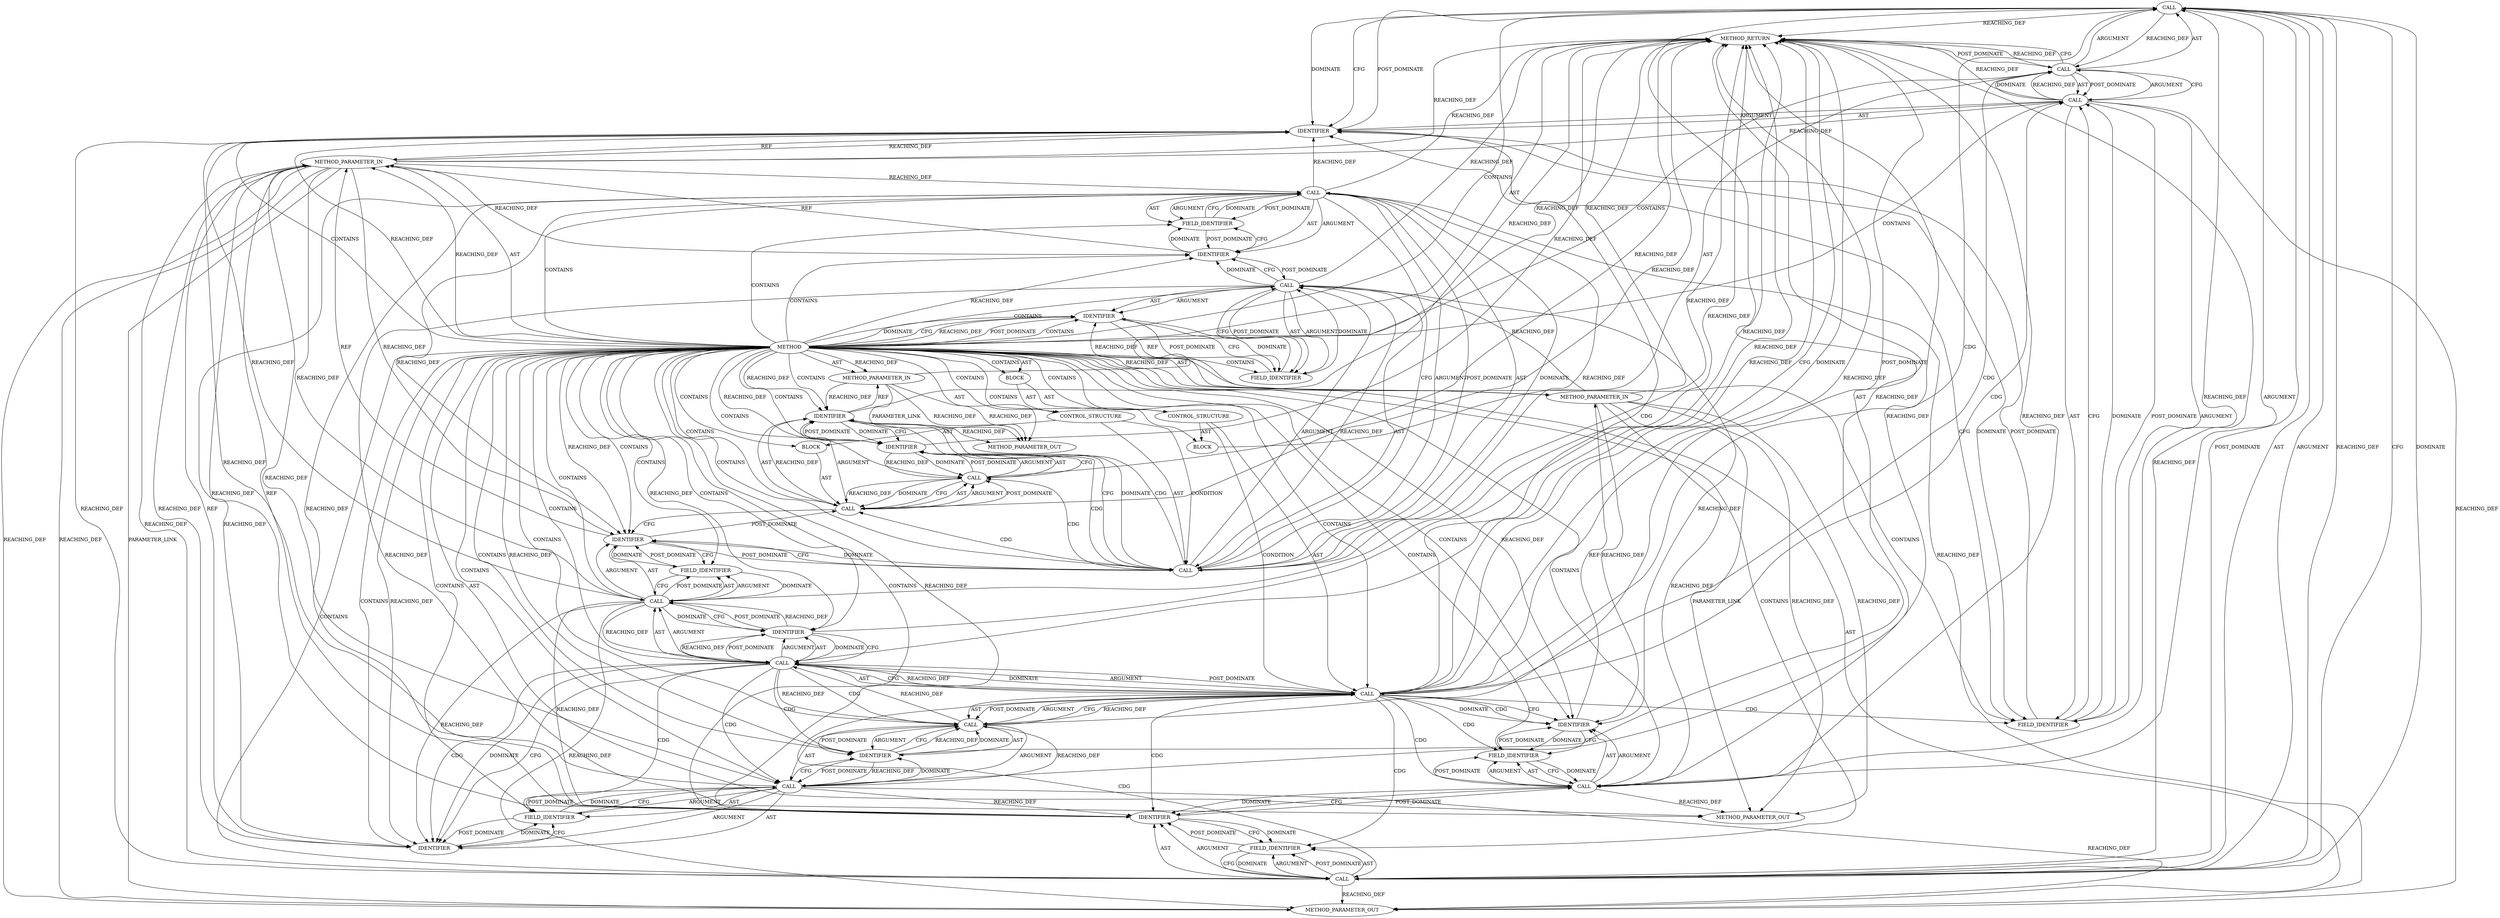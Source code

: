 digraph {
  677 [label=CALL ORDER=1 ARGUMENT_INDEX=1 CODE="ctx->iv + prot->salt_size" COLUMN_NUMBER=24 METHOD_FULL_NAME="<operator>.addition" LINE_NUMBER=315 TYPE_FULL_NAME="<empty>" DISPATCH_TYPE="STATIC_DISPATCH" SIGNATURE="" NAME="<operator>.addition"]
  680 [label=FIELD_IDENTIFIER ORDER=2 ARGUMENT_INDEX=2 CODE="iv" COLUMN_NUMBER=24 LINE_NUMBER=315 CANONICAL_NAME="iv"]
  687 [label=METHOD_RETURN ORDER=5 CODE="RET" COLUMN_NUMBER=1 LINE_NUMBER=306 TYPE_FULL_NAME="void" EVALUATION_STRATEGY="BY_VALUE"]
  682 [label=IDENTIFIER ORDER=1 ARGUMENT_INDEX=1 CODE="prot" COLUMN_NUMBER=34 LINE_NUMBER=315 TYPE_FULL_NAME="tls_prot_info*" NAME="prot"]
  21264 [label=METHOD_PARAMETER_OUT ORDER=1 CODE="struct sock *sk" IS_VARIADIC=false COLUMN_NUMBER=23 LINE_NUMBER=307 TYPE_FULL_NAME="sock*" EVALUATION_STRATEGY="BY_VALUE" INDEX=1 NAME="sk"]
  659 [label=CALL ORDER=1 ARGUMENT_INDEX=1 CODE="tls_err_abort(sk, -EBADMSG)" COLUMN_NUMBER=3 METHOD_FULL_NAME="tls_err_abort" LINE_NUMBER=311 TYPE_FULL_NAME="<empty>" DISPATCH_TYPE="STATIC_DISPATCH" SIGNATURE="" NAME="tls_err_abort"]
  653 [label=IDENTIFIER ORDER=1 ARGUMENT_INDEX=1 CODE="ctx" COLUMN_NUMBER=27 LINE_NUMBER=310 TYPE_FULL_NAME="cipher_context*" NAME="ctx"]
  663 [label=CONTROL_STRUCTURE CONTROL_STRUCTURE_TYPE="IF" ORDER=2 PARSER_TYPE_NAME="CASTIfStatement" ARGUMENT_INDEX=-1 CODE="if (prot->version != TLS_1_3_VERSION &&
	    prot->cipher_type != TLS_CIPHER_CHACHA20_POLY1305)" COLUMN_NUMBER=2 LINE_NUMBER=313]
  681 [label=CALL ORDER=2 ARGUMENT_INDEX=2 CODE="prot->salt_size" COLUMN_NUMBER=34 METHOD_FULL_NAME="<operator>.indirectFieldAccess" LINE_NUMBER=315 TYPE_FULL_NAME="<empty>" DISPATCH_TYPE="STATIC_DISPATCH" SIGNATURE="" NAME="<operator>.indirectFieldAccess"]
  662 [label=IDENTIFIER ORDER=1 ARGUMENT_INDEX=1 CODE="EBADMSG" COLUMN_NUMBER=22 LINE_NUMBER=311 TYPE_FULL_NAME="ANY" NAME="EBADMSG"]
  654 [label=FIELD_IDENTIFIER ORDER=2 ARGUMENT_INDEX=2 CODE="rec_seq" COLUMN_NUMBER=27 LINE_NUMBER=310 CANONICAL_NAME="rec_seq"]
  685 [label=IDENTIFIER ORDER=1 ARGUMENT_INDEX=1 CODE="prot" COLUMN_NUMBER=10 LINE_NUMBER=316 TYPE_FULL_NAME="tls_prot_info*" NAME="prot"]
  678 [label=CALL ORDER=1 ARGUMENT_INDEX=1 CODE="ctx->iv" COLUMN_NUMBER=24 METHOD_FULL_NAME="<operator>.indirectFieldAccess" LINE_NUMBER=315 TYPE_FULL_NAME="<empty>" DISPATCH_TYPE="STATIC_DISPATCH" SIGNATURE="" NAME="<operator>.indirectFieldAccess"]
  671 [label=CALL ORDER=1 ARGUMENT_INDEX=1 CODE="prot->cipher_type" COLUMN_NUMBER=6 METHOD_FULL_NAME="<operator>.indirectFieldAccess" LINE_NUMBER=314 TYPE_FULL_NAME="<empty>" DISPATCH_TYPE="STATIC_DISPATCH" SIGNATURE="" NAME="<operator>.indirectFieldAccess"]
  683 [label=FIELD_IDENTIFIER ORDER=2 ARGUMENT_INDEX=2 CODE="salt_size" COLUMN_NUMBER=34 LINE_NUMBER=315 CANONICAL_NAME="salt_size"]
  656 [label=IDENTIFIER ORDER=1 ARGUMENT_INDEX=1 CODE="prot" COLUMN_NUMBER=41 LINE_NUMBER=310 TYPE_FULL_NAME="tls_prot_info*" NAME="prot"]
  652 [label=CALL ORDER=1 ARGUMENT_INDEX=1 CODE="ctx->rec_seq" COLUMN_NUMBER=27 METHOD_FULL_NAME="<operator>.indirectFieldAccess" LINE_NUMBER=310 TYPE_FULL_NAME="<empty>" DISPATCH_TYPE="STATIC_DISPATCH" SIGNATURE="" NAME="<operator>.indirectFieldAccess"]
  660 [label=IDENTIFIER ORDER=1 ARGUMENT_INDEX=1 CODE="sk" COLUMN_NUMBER=17 LINE_NUMBER=311 TYPE_FULL_NAME="sock*" NAME="sk"]
  686 [label=FIELD_IDENTIFIER ORDER=2 ARGUMENT_INDEX=2 CODE="iv_size" COLUMN_NUMBER=10 LINE_NUMBER=316 CANONICAL_NAME="iv_size"]
  670 [label=CALL ORDER=2 ARGUMENT_INDEX=2 CODE="prot->cipher_type != TLS_CIPHER_CHACHA20_POLY1305" COLUMN_NUMBER=6 METHOD_FULL_NAME="<operator>.notEquals" LINE_NUMBER=314 TYPE_FULL_NAME="<empty>" DISPATCH_TYPE="STATIC_DISPATCH" SIGNATURE="" NAME="<operator>.notEquals"]
  649 [label=BLOCK ORDER=4 ARGUMENT_INDEX=-1 CODE="{
	if (tls_bigint_increment(ctx->rec_seq, prot->rec_seq_size))
		tls_err_abort(sk, -EBADMSG);

	if (prot->version != TLS_1_3_VERSION &&
	    prot->cipher_type != TLS_CIPHER_CHACHA20_POLY1305)
		tls_bigint_increment(ctx->iv + prot->salt_size,
				     prot->iv_size);
}" COLUMN_NUMBER=1 LINE_NUMBER=309 TYPE_FULL_NAME="void"]
  666 [label=CALL ORDER=1 ARGUMENT_INDEX=1 CODE="prot->version" COLUMN_NUMBER=6 METHOD_FULL_NAME="<operator>.indirectFieldAccess" LINE_NUMBER=313 TYPE_FULL_NAME="<empty>" DISPATCH_TYPE="STATIC_DISPATCH" SIGNATURE="" NAME="<operator>.indirectFieldAccess"]
  675 [label=BLOCK ORDER=2 ARGUMENT_INDEX=-1 CODE="<empty>" COLUMN_NUMBER=3 LINE_NUMBER=315 TYPE_FULL_NAME="void"]
  651 [label=CALL ORDER=1 ARGUMENT_INDEX=-1 CODE="tls_bigint_increment(ctx->rec_seq, prot->rec_seq_size)" COLUMN_NUMBER=6 METHOD_FULL_NAME="tls_bigint_increment" LINE_NUMBER=310 TYPE_FULL_NAME="<empty>" DISPATCH_TYPE="STATIC_DISPATCH" SIGNATURE="" NAME="tls_bigint_increment"]
  684 [label=CALL ORDER=2 ARGUMENT_INDEX=2 CODE="prot->iv_size" COLUMN_NUMBER=10 METHOD_FULL_NAME="<operator>.indirectFieldAccess" LINE_NUMBER=316 TYPE_FULL_NAME="<empty>" DISPATCH_TYPE="STATIC_DISPATCH" SIGNATURE="" NAME="<operator>.indirectFieldAccess"]
  650 [label=CONTROL_STRUCTURE CONTROL_STRUCTURE_TYPE="IF" ORDER=1 PARSER_TYPE_NAME="CASTIfStatement" ARGUMENT_INDEX=-1 CODE="if (tls_bigint_increment(ctx->rec_seq, prot->rec_seq_size))" COLUMN_NUMBER=2 LINE_NUMBER=310]
  679 [label=IDENTIFIER ORDER=1 ARGUMENT_INDEX=1 CODE="ctx" COLUMN_NUMBER=24 LINE_NUMBER=315 TYPE_FULL_NAME="cipher_context*" NAME="ctx"]
  665 [label=CALL ORDER=1 ARGUMENT_INDEX=1 CODE="prot->version != TLS_1_3_VERSION" COLUMN_NUMBER=6 METHOD_FULL_NAME="<operator>.notEquals" LINE_NUMBER=313 TYPE_FULL_NAME="<empty>" DISPATCH_TYPE="STATIC_DISPATCH" SIGNATURE="" NAME="<operator>.notEquals"]
  674 [label=IDENTIFIER ORDER=2 ARGUMENT_INDEX=2 CODE="TLS_CIPHER_CHACHA20_POLY1305" COLUMN_NUMBER=27 LINE_NUMBER=314 TYPE_FULL_NAME="ANY" NAME="TLS_CIPHER_CHACHA20_POLY1305"]
  21265 [label=METHOD_PARAMETER_OUT ORDER=2 CODE="struct tls_prot_info *prot" IS_VARIADIC=false COLUMN_NUMBER=40 LINE_NUMBER=307 TYPE_FULL_NAME="tls_prot_info*" EVALUATION_STRATEGY="BY_VALUE" INDEX=2 NAME="prot"]
  672 [label=IDENTIFIER ORDER=1 ARGUMENT_INDEX=1 CODE="prot" COLUMN_NUMBER=6 LINE_NUMBER=314 TYPE_FULL_NAME="tls_prot_info*" NAME="prot"]
  669 [label=IDENTIFIER ORDER=2 ARGUMENT_INDEX=2 CODE="TLS_1_3_VERSION" COLUMN_NUMBER=23 LINE_NUMBER=313 TYPE_FULL_NAME="ANY" NAME="TLS_1_3_VERSION"]
  658 [label=BLOCK ORDER=2 ARGUMENT_INDEX=-1 CODE="<empty>" COLUMN_NUMBER=3 LINE_NUMBER=311 TYPE_FULL_NAME="void"]
  676 [label=CALL ORDER=1 ARGUMENT_INDEX=1 CODE="tls_bigint_increment(ctx->iv + prot->salt_size,
				     prot->iv_size)" COLUMN_NUMBER=3 METHOD_FULL_NAME="tls_bigint_increment" LINE_NUMBER=315 TYPE_FULL_NAME="<empty>" DISPATCH_TYPE="STATIC_DISPATCH" SIGNATURE="" NAME="tls_bigint_increment"]
  667 [label=IDENTIFIER ORDER=1 ARGUMENT_INDEX=1 CODE="prot" COLUMN_NUMBER=6 LINE_NUMBER=313 TYPE_FULL_NAME="tls_prot_info*" NAME="prot"]
  647 [label=METHOD_PARAMETER_IN ORDER=2 CODE="struct tls_prot_info *prot" IS_VARIADIC=false COLUMN_NUMBER=40 LINE_NUMBER=307 TYPE_FULL_NAME="tls_prot_info*" EVALUATION_STRATEGY="BY_VALUE" INDEX=2 NAME="prot"]
  673 [label=FIELD_IDENTIFIER ORDER=2 ARGUMENT_INDEX=2 CODE="cipher_type" COLUMN_NUMBER=6 LINE_NUMBER=314 CANONICAL_NAME="cipher_type"]
  648 [label=METHOD_PARAMETER_IN ORDER=3 CODE="struct cipher_context *ctx" IS_VARIADIC=false COLUMN_NUMBER=9 LINE_NUMBER=308 TYPE_FULL_NAME="cipher_context*" EVALUATION_STRATEGY="BY_VALUE" INDEX=3 NAME="ctx"]
  661 [label=CALL ORDER=2 ARGUMENT_INDEX=2 CODE="-EBADMSG" COLUMN_NUMBER=21 METHOD_FULL_NAME="<operator>.minus" LINE_NUMBER=311 TYPE_FULL_NAME="<empty>" DISPATCH_TYPE="STATIC_DISPATCH" SIGNATURE="" NAME="<operator>.minus"]
  668 [label=FIELD_IDENTIFIER ORDER=2 ARGUMENT_INDEX=2 CODE="version" COLUMN_NUMBER=6 LINE_NUMBER=313 CANONICAL_NAME="version"]
  655 [label=CALL ORDER=2 ARGUMENT_INDEX=2 CODE="prot->rec_seq_size" COLUMN_NUMBER=41 METHOD_FULL_NAME="<operator>.indirectFieldAccess" LINE_NUMBER=310 TYPE_FULL_NAME="<empty>" DISPATCH_TYPE="STATIC_DISPATCH" SIGNATURE="" NAME="<operator>.indirectFieldAccess"]
  664 [label=CALL ORDER=1 ARGUMENT_INDEX=-1 CODE="prot->version != TLS_1_3_VERSION &&
	    prot->cipher_type != TLS_CIPHER_CHACHA20_POLY1305" COLUMN_NUMBER=6 METHOD_FULL_NAME="<operator>.logicalAnd" LINE_NUMBER=313 TYPE_FULL_NAME="<empty>" DISPATCH_TYPE="STATIC_DISPATCH" SIGNATURE="" NAME="<operator>.logicalAnd"]
  657 [label=FIELD_IDENTIFIER ORDER=2 ARGUMENT_INDEX=2 CODE="rec_seq_size" COLUMN_NUMBER=41 LINE_NUMBER=310 CANONICAL_NAME="rec_seq_size"]
  645 [label=METHOD COLUMN_NUMBER=1 LINE_NUMBER=306 COLUMN_NUMBER_END=1 IS_EXTERNAL=false SIGNATURE="void tls_advance_record_sn (sock*,tls_prot_info*,cipher_context*)" NAME="tls_advance_record_sn" AST_PARENT_TYPE="TYPE_DECL" AST_PARENT_FULL_NAME="tls.h:<global>" ORDER=78 CODE="static inline void
tls_advance_record_sn(struct sock *sk, struct tls_prot_info *prot,
		      struct cipher_context *ctx)
{
	if (tls_bigint_increment(ctx->rec_seq, prot->rec_seq_size))
		tls_err_abort(sk, -EBADMSG);

	if (prot->version != TLS_1_3_VERSION &&
	    prot->cipher_type != TLS_CIPHER_CHACHA20_POLY1305)
		tls_bigint_increment(ctx->iv + prot->salt_size,
				     prot->iv_size);
}" FULL_NAME="tls_advance_record_sn" LINE_NUMBER_END=317 FILENAME="tls.h"]
  21266 [label=METHOD_PARAMETER_OUT ORDER=3 CODE="struct cipher_context *ctx" IS_VARIADIC=false COLUMN_NUMBER=9 LINE_NUMBER=308 TYPE_FULL_NAME="cipher_context*" EVALUATION_STRATEGY="BY_VALUE" INDEX=3 NAME="ctx"]
  646 [label=METHOD_PARAMETER_IN ORDER=1 CODE="struct sock *sk" IS_VARIADIC=false COLUMN_NUMBER=23 LINE_NUMBER=307 TYPE_FULL_NAME="sock*" EVALUATION_STRATEGY="BY_VALUE" INDEX=1 NAME="sk"]
  666 -> 669 [label=DOMINATE ]
  678 -> 21266 [label=REACHING_DEF VARIABLE="ctx->iv"]
  666 -> 667 [label=ARGUMENT ]
  663 -> 664 [label=CONDITION ]
  664 -> 679 [label=CFG ]
  645 -> 670 [label=CONTAINS ]
  645 -> 686 [label=CONTAINS ]
  647 -> 684 [label=REACHING_DEF VARIABLE="prot"]
  651 -> 655 [label=ARGUMENT ]
  677 -> 687 [label=REACHING_DEF VARIABLE="ctx->iv + prot->salt_size"]
  664 -> 687 [label=REACHING_DEF VARIABLE="prot->version != TLS_1_3_VERSION &&
	    prot->cipher_type != TLS_CIPHER_CHACHA20_POLY1305"]
  665 -> 670 [label=CDG ]
  655 -> 687 [label=REACHING_DEF VARIABLE="prot->rec_seq_size"]
  666 -> 668 [label=POST_DOMINATE ]
  686 -> 685 [label=POST_DOMINATE ]
  645 -> 651 [label=CONTAINS ]
  660 -> 662 [label=CFG ]
  660 -> 21264 [label=REACHING_DEF VARIABLE="sk"]
  666 -> 668 [label=AST ]
  655 -> 682 [label=REACHING_DEF VARIABLE="prot->rec_seq_size"]
  645 -> 646 [label=REACHING_DEF VARIABLE=""]
  661 -> 662 [label=POST_DOMINATE ]
  652 -> 654 [label=ARGUMENT ]
  645 -> 659 [label=CONTAINS ]
  677 -> 681 [label=POST_DOMINATE ]
  652 -> 654 [label=POST_DOMINATE ]
  671 -> 674 [label=DOMINATE ]
  645 -> 665 [label=CONTAINS ]
  645 -> 687 [label=AST ]
  645 -> 680 [label=CONTAINS ]
  674 -> 670 [label=CFG ]
  684 -> 676 [label=CFG ]
  651 -> 655 [label=POST_DOMINATE ]
  652 -> 21266 [label=REACHING_DEF VARIABLE="ctx->rec_seq"]
  662 -> 661 [label=CFG ]
  647 -> 655 [label=REACHING_DEF VARIABLE="prot"]
  672 -> 647 [label=REF ]
  660 -> 662 [label=DOMINATE ]
  684 -> 687 [label=REACHING_DEF VARIABLE="prot->iv_size"]
  674 -> 687 [label=REACHING_DEF VARIABLE="TLS_CIPHER_CHACHA20_POLY1305"]
  681 -> 682 [label=AST ]
  684 -> 686 [label=AST ]
  664 -> 685 [label=CDG ]
  686 -> 684 [label=CFG ]
  657 -> 655 [label=CFG ]
  647 -> 667 [label=REACHING_DEF VARIABLE="prot"]
  682 -> 678 [label=POST_DOMINATE ]
  648 -> 653 [label=REACHING_DEF VARIABLE="ctx"]
  651 -> 655 [label=AST ]
  645 -> 675 [label=CONTAINS ]
  659 -> 661 [label=AST ]
  678 -> 680 [label=POST_DOMINATE ]
  665 -> 669 [label=POST_DOMINATE ]
  647 -> 685 [label=REACHING_DEF VARIABLE="prot"]
  665 -> 672 [label=CDG ]
  645 -> 667 [label=REACHING_DEF VARIABLE=""]
  648 -> 678 [label=REACHING_DEF VARIABLE="ctx"]
  645 -> 677 [label=CONTAINS ]
  645 -> 653 [label=CONTAINS ]
  684 -> 686 [label=POST_DOMINATE ]
  666 -> 672 [label=REACHING_DEF VARIABLE="prot->version"]
  674 -> 670 [label=REACHING_DEF VARIABLE="TLS_CIPHER_CHACHA20_POLY1305"]
  664 -> 665 [label=ARGUMENT ]
  683 -> 681 [label=DOMINATE ]
  682 -> 683 [label=CFG ]
  684 -> 676 [label=DOMINATE ]
  646 -> 687 [label=REACHING_DEF VARIABLE="sk"]
  680 -> 679 [label=POST_DOMINATE ]
  666 -> 665 [label=REACHING_DEF VARIABLE="prot->version"]
  665 -> 672 [label=DOMINATE ]
  669 -> 687 [label=REACHING_DEF VARIABLE="TLS_1_3_VERSION"]
  672 -> 673 [label=DOMINATE ]
  670 -> 665 [label=REACHING_DEF VARIABLE="prot->cipher_type != TLS_CIPHER_CHACHA20_POLY1305"]
  668 -> 666 [label=DOMINATE ]
  645 -> 681 [label=CONTAINS ]
  663 -> 664 [label=AST ]
  647 -> 681 [label=REACHING_DEF VARIABLE="prot"]
  669 -> 665 [label=DOMINATE ]
  684 -> 685 [label=ARGUMENT ]
  685 -> 647 [label=REF ]
  675 -> 676 [label=AST ]
  645 -> 674 [label=REACHING_DEF VARIABLE=""]
  683 -> 681 [label=CFG ]
  648 -> 21266 [label=PARAMETER_LINK ]
  650 -> 651 [label=CONDITION ]
  681 -> 685 [label=REACHING_DEF VARIABLE="prot->salt_size"]
  684 -> 21265 [label=REACHING_DEF VARIABLE="prot->iv_size"]
  645 -> 660 [label=CONTAINS ]
  659 -> 661 [label=ARGUMENT ]
  665 -> 666 [label=AST ]
  665 -> 669 [label=ARGUMENT ]
  677 -> 685 [label=DOMINATE ]
  645 -> 656 [label=CONTAINS ]
  653 -> 645 [label=POST_DOMINATE ]
  647 -> 687 [label=REACHING_DEF VARIABLE="prot"]
  647 -> 672 [label=REACHING_DEF VARIABLE="prot"]
  681 -> 21265 [label=REACHING_DEF VARIABLE="prot->salt_size"]
  655 -> 651 [label=DOMINATE ]
  652 -> 654 [label=AST ]
  665 -> 674 [label=CDG ]
  664 -> 665 [label=POST_DOMINATE ]
  677 -> 678 [label=ARGUMENT ]
  647 -> 682 [label=REACHING_DEF VARIABLE="prot"]
  654 -> 652 [label=DOMINATE ]
  645 -> 649 [label=CONTAINS ]
  645 -> 684 [label=CONTAINS ]
  655 -> 657 [label=POST_DOMINATE ]
  647 -> 671 [label=REACHING_DEF VARIABLE="prot"]
  662 -> 660 [label=POST_DOMINATE ]
  669 -> 665 [label=REACHING_DEF VARIABLE="TLS_1_3_VERSION"]
  665 -> 669 [label=AST ]
  651 -> 660 [label=CFG ]
  668 -> 666 [label=CFG ]
  645 -> 657 [label=CONTAINS ]
  670 -> 671 [label=AST ]
  669 -> 665 [label=CFG ]
  674 -> 670 [label=DOMINATE ]
  645 -> 650 [label=CONTAINS ]
  664 -> 682 [label=CDG ]
  680 -> 678 [label=CFG ]
  652 -> 653 [label=AST ]
  664 -> 683 [label=CDG ]
  676 -> 687 [label=REACHING_DEF VARIABLE="tls_bigint_increment(ctx->iv + prot->salt_size,
				     prot->iv_size)"]
  650 -> 658 [label=AST ]
  684 -> 685 [label=AST ]
  645 -> 682 [label=CONTAINS ]
  671 -> 672 [label=ARGUMENT ]
  665 -> 671 [label=CDG ]
  673 -> 671 [label=DOMINATE ]
  647 -> 656 [label=REACHING_DEF VARIABLE="prot"]
  660 -> 687 [label=REACHING_DEF VARIABLE="sk"]
  661 -> 659 [label=CFG ]
  680 -> 678 [label=DOMINATE ]
  651 -> 661 [label=CDG ]
  681 -> 677 [label=REACHING_DEF VARIABLE="prot->salt_size"]
  656 -> 647 [label=REF ]
  645 -> 662 [label=CONTAINS ]
  645 -> 21265 [label=AST ]
  645 -> 685 [label=CONTAINS ]
  659 -> 667 [label=CFG ]
  670 -> 687 [label=REACHING_DEF VARIABLE="prot->cipher_type != TLS_CIPHER_CHACHA20_POLY1305"]
  645 -> 674 [label=CONTAINS ]
  681 -> 687 [label=REACHING_DEF VARIABLE="prot->salt_size"]
  648 -> 679 [label=REACHING_DEF VARIABLE="ctx"]
  664 -> 679 [label=DOMINATE ]
  679 -> 680 [label=CFG ]
  674 -> 671 [label=POST_DOMINATE ]
  662 -> 661 [label=REACHING_DEF VARIABLE="EBADMSG"]
  670 -> 664 [label=CFG ]
  664 -> 670 [label=AST ]
  655 -> 656 [label=AST ]
  678 -> 682 [label=CFG ]
  645 -> 678 [label=CONTAINS ]
  686 -> 684 [label=DOMINATE ]
  652 -> 653 [label=ARGUMENT ]
  687 -> 664 [label=POST_DOMINATE ]
  666 -> 668 [label=ARGUMENT ]
  645 -> 669 [label=CONTAINS ]
  678 -> 682 [label=DOMINATE ]
  647 -> 666 [label=REACHING_DEF VARIABLE="prot"]
  677 -> 676 [label=REACHING_DEF VARIABLE="ctx->iv + prot->salt_size"]
  670 -> 664 [label=REACHING_DEF VARIABLE="prot->cipher_type != TLS_CIPHER_CHACHA20_POLY1305"]
  681 -> 683 [label=ARGUMENT ]
  646 -> 21264 [label=PARAMETER_LINK ]
  651 -> 667 [label=CFG ]
  682 -> 683 [label=DOMINATE ]
  655 -> 685 [label=REACHING_DEF VARIABLE="prot->rec_seq_size"]
  650 -> 651 [label=AST ]
  645 -> 654 [label=CONTAINS ]
  652 -> 656 [label=DOMINATE ]
  664 -> 679 [label=CDG ]
  658 -> 659 [label=AST ]
  645 -> 682 [label=REACHING_DEF VARIABLE=""]
  661 -> 687 [label=REACHING_DEF VARIABLE="-EBADMSG"]
  653 -> 648 [label=REF ]
  663 -> 675 [label=AST ]
  673 -> 672 [label=POST_DOMINATE ]
  676 -> 684 [label=AST ]
  655 -> 21265 [label=REACHING_DEF VARIABLE="prot->rec_seq_size"]
  645 -> 656 [label=REACHING_DEF VARIABLE=""]
  655 -> 667 [label=REACHING_DEF VARIABLE="prot->rec_seq_size"]
  671 -> 682 [label=REACHING_DEF VARIABLE="prot->cipher_type"]
  671 -> 674 [label=CFG ]
  667 -> 668 [label=CFG ]
  647 -> 21265 [label=REACHING_DEF VARIABLE="prot"]
  647 -> 21265 [label=REACHING_DEF VARIABLE="prot"]
  661 -> 662 [label=ARGUMENT ]
  670 -> 674 [label=AST ]
  664 -> 677 [label=CDG ]
  653 -> 654 [label=DOMINATE ]
  685 -> 686 [label=CFG ]
  645 -> 664 [label=CONTAINS ]
  659 -> 661 [label=POST_DOMINATE ]
  674 -> 671 [label=REACHING_DEF VARIABLE="TLS_CIPHER_CHACHA20_POLY1305"]
  676 -> 687 [label=CFG ]
  681 -> 683 [label=POST_DOMINATE ]
  665 -> 664 [label=CFG ]
  651 -> 659 [label=CDG ]
  645 -> 673 [label=CONTAINS ]
  655 -> 651 [label=REACHING_DEF VARIABLE="prot->rec_seq_size"]
  665 -> 664 [label=REACHING_DEF VARIABLE="prot->version != TLS_1_3_VERSION"]
  660 -> 659 [label=REACHING_DEF VARIABLE="sk"]
  645 -> 660 [label=REACHING_DEF VARIABLE=""]
  681 -> 677 [label=CFG ]
  666 -> 685 [label=REACHING_DEF VARIABLE="prot->version"]
  672 -> 673 [label=CFG ]
  665 -> 673 [label=CDG ]
  670 -> 674 [label=POST_DOMINATE ]
  671 -> 687 [label=REACHING_DEF VARIABLE="prot->cipher_type"]
  651 -> 667 [label=DOMINATE ]
  648 -> 687 [label=REACHING_DEF VARIABLE="ctx"]
  671 -> 673 [label=ARGUMENT ]
  665 -> 687 [label=REACHING_DEF VARIABLE="prot->version != TLS_1_3_VERSION"]
  664 -> 676 [label=CDG ]
  679 -> 680 [label=DOMINATE ]
  645 -> 683 [label=CONTAINS ]
  671 -> 673 [label=AST ]
  655 -> 657 [label=AST ]
  645 -> 679 [label=CONTAINS ]
  666 -> 682 [label=REACHING_DEF VARIABLE="prot->version"]
  666 -> 21265 [label=REACHING_DEF VARIABLE="prot->version"]
  652 -> 679 [label=REACHING_DEF VARIABLE="ctx->rec_seq"]
  645 -> 669 [label=REACHING_DEF VARIABLE=""]
  662 -> 687 [label=REACHING_DEF VARIABLE="EBADMSG"]
  667 -> 647 [label=REF ]
  678 -> 679 [label=AST ]
  684 -> 676 [label=REACHING_DEF VARIABLE="prot->iv_size"]
  681 -> 682 [label=ARGUMENT ]
  664 -> 665 [label=AST ]
  669 -> 666 [label=POST_DOMINATE ]
  664 -> 680 [label=CDG ]
  656 -> 657 [label=CFG ]
  670 -> 674 [label=ARGUMENT ]
  645 -> 679 [label=REACHING_DEF VARIABLE=""]
  656 -> 657 [label=DOMINATE ]
  645 -> 648 [label=AST ]
  645 -> 653 [label=DOMINATE ]
  645 -> 663 [label=CONTAINS ]
  659 -> 660 [label=ARGUMENT ]
  679 -> 648 [label=REF ]
  660 -> 646 [label=REF ]
  685 -> 686 [label=DOMINATE ]
  666 -> 669 [label=CFG ]
  645 -> 647 [label=AST ]
  665 -> 666 [label=ARGUMENT ]
  681 -> 683 [label=AST ]
  661 -> 659 [label=REACHING_DEF VARIABLE="-EBADMSG"]
  656 -> 652 [label=POST_DOMINATE ]
  652 -> 687 [label=REACHING_DEF VARIABLE="ctx->rec_seq"]
  678 -> 687 [label=REACHING_DEF VARIABLE="ctx->iv"]
  664 -> 670 [label=POST_DOMINATE ]
  662 -> 661 [label=DOMINATE ]
  645 -> 685 [label=REACHING_DEF VARIABLE=""]
  665 -> 664 [label=DOMINATE ]
  665 -> 672 [label=CFG ]
  664 -> 686 [label=CDG ]
  645 -> 667 [label=CONTAINS ]
  659 -> 687 [label=REACHING_DEF VARIABLE="tls_err_abort(sk, -EBADMSG)"]
  645 -> 671 [label=CONTAINS ]
  685 -> 677 [label=POST_DOMINATE ]
  645 -> 676 [label=CONTAINS ]
  653 -> 654 [label=CFG ]
  655 -> 672 [label=REACHING_DEF VARIABLE="prot->rec_seq_size"]
  666 -> 687 [label=REACHING_DEF VARIABLE="prot->version"]
  647 -> 21265 [label=PARAMETER_LINK ]
  645 -> 672 [label=CONTAINS ]
  652 -> 656 [label=CFG ]
  645 -> 668 [label=CONTAINS ]
  669 -> 666 [label=REACHING_DEF VARIABLE="TLS_1_3_VERSION"]
  670 -> 671 [label=ARGUMENT ]
  665 -> 670 [label=REACHING_DEF VARIABLE="prot->version != TLS_1_3_VERSION"]
  667 -> 651 [label=POST_DOMINATE ]
  677 -> 681 [label=AST ]
  645 -> 652 [label=CONTAINS ]
  659 -> 660 [label=AST ]
  651 -> 652 [label=AST ]
  673 -> 671 [label=CFG ]
  678 -> 680 [label=ARGUMENT ]
  649 -> 650 [label=AST ]
  645 -> 661 [label=CONTAINS ]
  687 -> 676 [label=POST_DOMINATE ]
  655 -> 656 [label=ARGUMENT ]
  652 -> 651 [label=REACHING_DEF VARIABLE="ctx->rec_seq"]
  654 -> 653 [label=POST_DOMINATE ]
  651 -> 660 [label=DOMINATE ]
  678 -> 679 [label=ARGUMENT ]
  664 -> 687 [label=CFG ]
  676 -> 677 [label=AST ]
  664 -> 670 [label=ARGUMENT ]
  645 -> 655 [label=CONTAINS ]
  651 -> 660 [label=CDG ]
  645 -> 653 [label=CFG ]
  651 -> 662 [label=CDG ]
  648 -> 652 [label=REACHING_DEF VARIABLE="ctx"]
  645 -> 21266 [label=AST ]
  667 -> 659 [label=POST_DOMINATE ]
  645 -> 662 [label=REACHING_DEF VARIABLE=""]
  677 -> 685 [label=CFG ]
  645 -> 666 [label=CONTAINS ]
  646 -> 660 [label=REACHING_DEF VARIABLE="sk"]
  657 -> 655 [label=DOMINATE ]
  645 -> 648 [label=REACHING_DEF VARIABLE=""]
  664 -> 681 [label=CDG ]
  682 -> 647 [label=REF ]
  661 -> 662 [label=AST ]
  681 -> 677 [label=DOMINATE ]
  671 -> 672 [label=AST ]
  678 -> 680 [label=AST ]
  676 -> 677 [label=ARGUMENT ]
  664 -> 684 [label=CDG ]
  645 -> 649 [label=AST ]
  668 -> 667 [label=POST_DOMINATE ]
  676 -> 684 [label=ARGUMENT ]
  664 -> 687 [label=DOMINATE ]
  657 -> 656 [label=POST_DOMINATE ]
  655 -> 657 [label=ARGUMENT ]
  651 -> 687 [label=REACHING_DEF VARIABLE="tls_bigint_increment(ctx->rec_seq, prot->rec_seq_size)"]
  667 -> 668 [label=DOMINATE ]
  655 -> 651 [label=CFG ]
  649 -> 663 [label=AST ]
  677 -> 678 [label=AST ]
  645 -> 658 [label=CONTAINS ]
  676 -> 684 [label=POST_DOMINATE ]
  645 -> 653 [label=REACHING_DEF VARIABLE=""]
  683 -> 682 [label=POST_DOMINATE ]
  671 -> 21265 [label=REACHING_DEF VARIABLE="prot->cipher_type"]
  654 -> 652 [label=CFG ]
  666 -> 667 [label=AST ]
  664 -> 678 [label=CDG ]
  684 -> 686 [label=ARGUMENT ]
  651 -> 652 [label=ARGUMENT ]
  645 -> 672 [label=REACHING_DEF VARIABLE=""]
  661 -> 659 [label=DOMINATE ]
  671 -> 685 [label=REACHING_DEF VARIABLE="prot->cipher_type"]
  677 -> 681 [label=ARGUMENT ]
  671 -> 670 [label=REACHING_DEF VARIABLE="prot->cipher_type"]
  645 -> 647 [label=REACHING_DEF VARIABLE=""]
  671 -> 673 [label=POST_DOMINATE ]
  645 -> 646 [label=AST ]
  645 -> 21264 [label=AST ]
  648 -> 21266 [label=REACHING_DEF VARIABLE="ctx"]
  648 -> 21266 [label=REACHING_DEF VARIABLE="ctx"]
  678 -> 677 [label=REACHING_DEF VARIABLE="ctx->iv"]
  646 -> 21264 [label=REACHING_DEF VARIABLE="sk"]
  646 -> 21264 [label=REACHING_DEF VARIABLE="sk"]
}
